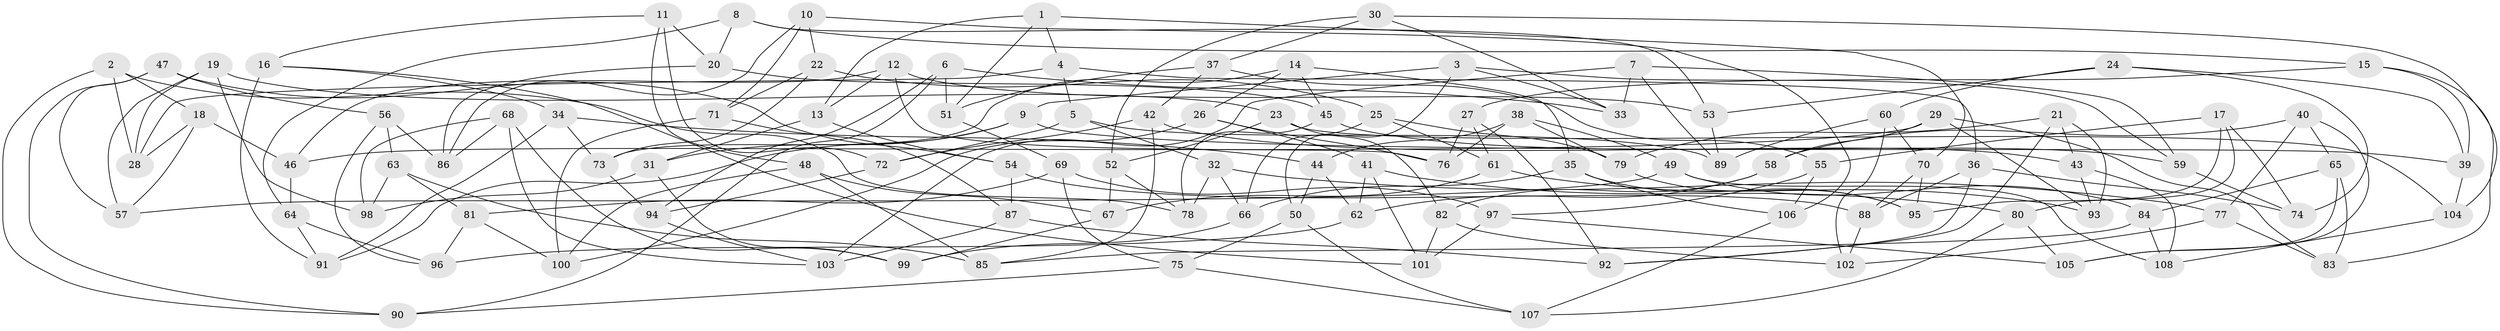 // coarse degree distribution, {6: 0.42857142857142855, 5: 0.11428571428571428, 4: 0.42857142857142855, 3: 0.02857142857142857}
// Generated by graph-tools (version 1.1) at 2025/52/02/27/25 19:52:34]
// undirected, 108 vertices, 216 edges
graph export_dot {
graph [start="1"]
  node [color=gray90,style=filled];
  1;
  2;
  3;
  4;
  5;
  6;
  7;
  8;
  9;
  10;
  11;
  12;
  13;
  14;
  15;
  16;
  17;
  18;
  19;
  20;
  21;
  22;
  23;
  24;
  25;
  26;
  27;
  28;
  29;
  30;
  31;
  32;
  33;
  34;
  35;
  36;
  37;
  38;
  39;
  40;
  41;
  42;
  43;
  44;
  45;
  46;
  47;
  48;
  49;
  50;
  51;
  52;
  53;
  54;
  55;
  56;
  57;
  58;
  59;
  60;
  61;
  62;
  63;
  64;
  65;
  66;
  67;
  68;
  69;
  70;
  71;
  72;
  73;
  74;
  75;
  76;
  77;
  78;
  79;
  80;
  81;
  82;
  83;
  84;
  85;
  86;
  87;
  88;
  89;
  90;
  91;
  92;
  93;
  94;
  95;
  96;
  97;
  98;
  99;
  100;
  101;
  102;
  103;
  104;
  105;
  106;
  107;
  108;
  1 -- 4;
  1 -- 70;
  1 -- 13;
  1 -- 51;
  2 -- 90;
  2 -- 18;
  2 -- 28;
  2 -- 78;
  3 -- 9;
  3 -- 50;
  3 -- 33;
  3 -- 59;
  4 -- 28;
  4 -- 5;
  4 -- 36;
  5 -- 89;
  5 -- 32;
  5 -- 72;
  6 -- 51;
  6 -- 33;
  6 -- 90;
  6 -- 94;
  7 -- 89;
  7 -- 33;
  7 -- 103;
  7 -- 59;
  8 -- 20;
  8 -- 64;
  8 -- 15;
  8 -- 53;
  9 -- 39;
  9 -- 91;
  9 -- 31;
  10 -- 86;
  10 -- 106;
  10 -- 22;
  10 -- 71;
  11 -- 16;
  11 -- 72;
  11 -- 48;
  11 -- 20;
  12 -- 46;
  12 -- 13;
  12 -- 53;
  12 -- 76;
  13 -- 31;
  13 -- 54;
  14 -- 73;
  14 -- 45;
  14 -- 35;
  14 -- 26;
  15 -- 39;
  15 -- 27;
  15 -- 83;
  16 -- 91;
  16 -- 34;
  16 -- 101;
  17 -- 55;
  17 -- 95;
  17 -- 74;
  17 -- 80;
  18 -- 28;
  18 -- 57;
  18 -- 46;
  19 -- 23;
  19 -- 57;
  19 -- 28;
  19 -- 98;
  20 -- 45;
  20 -- 86;
  21 -- 79;
  21 -- 92;
  21 -- 93;
  21 -- 43;
  22 -- 25;
  22 -- 71;
  22 -- 73;
  23 -- 52;
  23 -- 82;
  23 -- 104;
  24 -- 60;
  24 -- 53;
  24 -- 39;
  24 -- 74;
  25 -- 66;
  25 -- 79;
  25 -- 61;
  26 -- 100;
  26 -- 41;
  26 -- 76;
  27 -- 76;
  27 -- 61;
  27 -- 92;
  29 -- 46;
  29 -- 83;
  29 -- 93;
  29 -- 58;
  30 -- 33;
  30 -- 104;
  30 -- 52;
  30 -- 37;
  31 -- 98;
  31 -- 99;
  32 -- 66;
  32 -- 77;
  32 -- 78;
  34 -- 91;
  34 -- 73;
  34 -- 44;
  35 -- 95;
  35 -- 106;
  35 -- 66;
  36 -- 88;
  36 -- 92;
  36 -- 74;
  37 -- 42;
  37 -- 51;
  37 -- 55;
  38 -- 79;
  38 -- 44;
  38 -- 49;
  38 -- 76;
  39 -- 104;
  40 -- 77;
  40 -- 58;
  40 -- 65;
  40 -- 105;
  41 -- 62;
  41 -- 80;
  41 -- 101;
  42 -- 72;
  42 -- 43;
  42 -- 85;
  43 -- 93;
  43 -- 108;
  44 -- 50;
  44 -- 62;
  45 -- 78;
  45 -- 59;
  46 -- 64;
  47 -- 54;
  47 -- 56;
  47 -- 57;
  47 -- 90;
  48 -- 67;
  48 -- 100;
  48 -- 85;
  49 -- 108;
  49 -- 84;
  49 -- 57;
  50 -- 75;
  50 -- 107;
  51 -- 69;
  52 -- 67;
  52 -- 78;
  53 -- 89;
  54 -- 88;
  54 -- 87;
  55 -- 106;
  55 -- 97;
  56 -- 63;
  56 -- 86;
  56 -- 96;
  58 -- 62;
  58 -- 82;
  59 -- 74;
  60 -- 89;
  60 -- 102;
  60 -- 70;
  61 -- 93;
  61 -- 67;
  62 -- 96;
  63 -- 85;
  63 -- 98;
  63 -- 81;
  64 -- 91;
  64 -- 96;
  65 -- 83;
  65 -- 84;
  65 -- 105;
  66 -- 99;
  67 -- 99;
  68 -- 98;
  68 -- 86;
  68 -- 99;
  68 -- 103;
  69 -- 75;
  69 -- 97;
  69 -- 81;
  70 -- 88;
  70 -- 95;
  71 -- 100;
  71 -- 87;
  72 -- 94;
  73 -- 94;
  75 -- 90;
  75 -- 107;
  77 -- 83;
  77 -- 102;
  79 -- 95;
  80 -- 105;
  80 -- 107;
  81 -- 100;
  81 -- 96;
  82 -- 102;
  82 -- 101;
  84 -- 108;
  84 -- 85;
  87 -- 103;
  87 -- 92;
  88 -- 102;
  94 -- 103;
  97 -- 105;
  97 -- 101;
  104 -- 108;
  106 -- 107;
}
